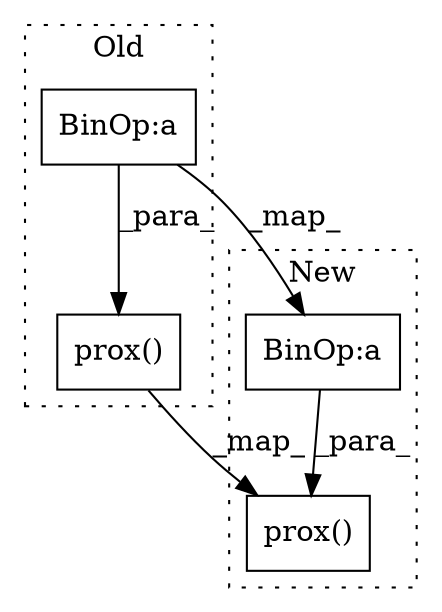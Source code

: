 digraph G {
subgraph cluster0 {
1 [label="prox()" a="75" s="4018,4048" l="10,1" shape="box"];
3 [label="BinOp:a" a="82" s="4029" l="3" shape="box"];
label = "Old";
style="dotted";
}
subgraph cluster1 {
2 [label="prox()" a="75" s="4055,4085" l="10,1" shape="box"];
4 [label="BinOp:a" a="82" s="4066" l="3" shape="box"];
label = "New";
style="dotted";
}
1 -> 2 [label="_map_"];
3 -> 4 [label="_map_"];
3 -> 1 [label="_para_"];
4 -> 2 [label="_para_"];
}